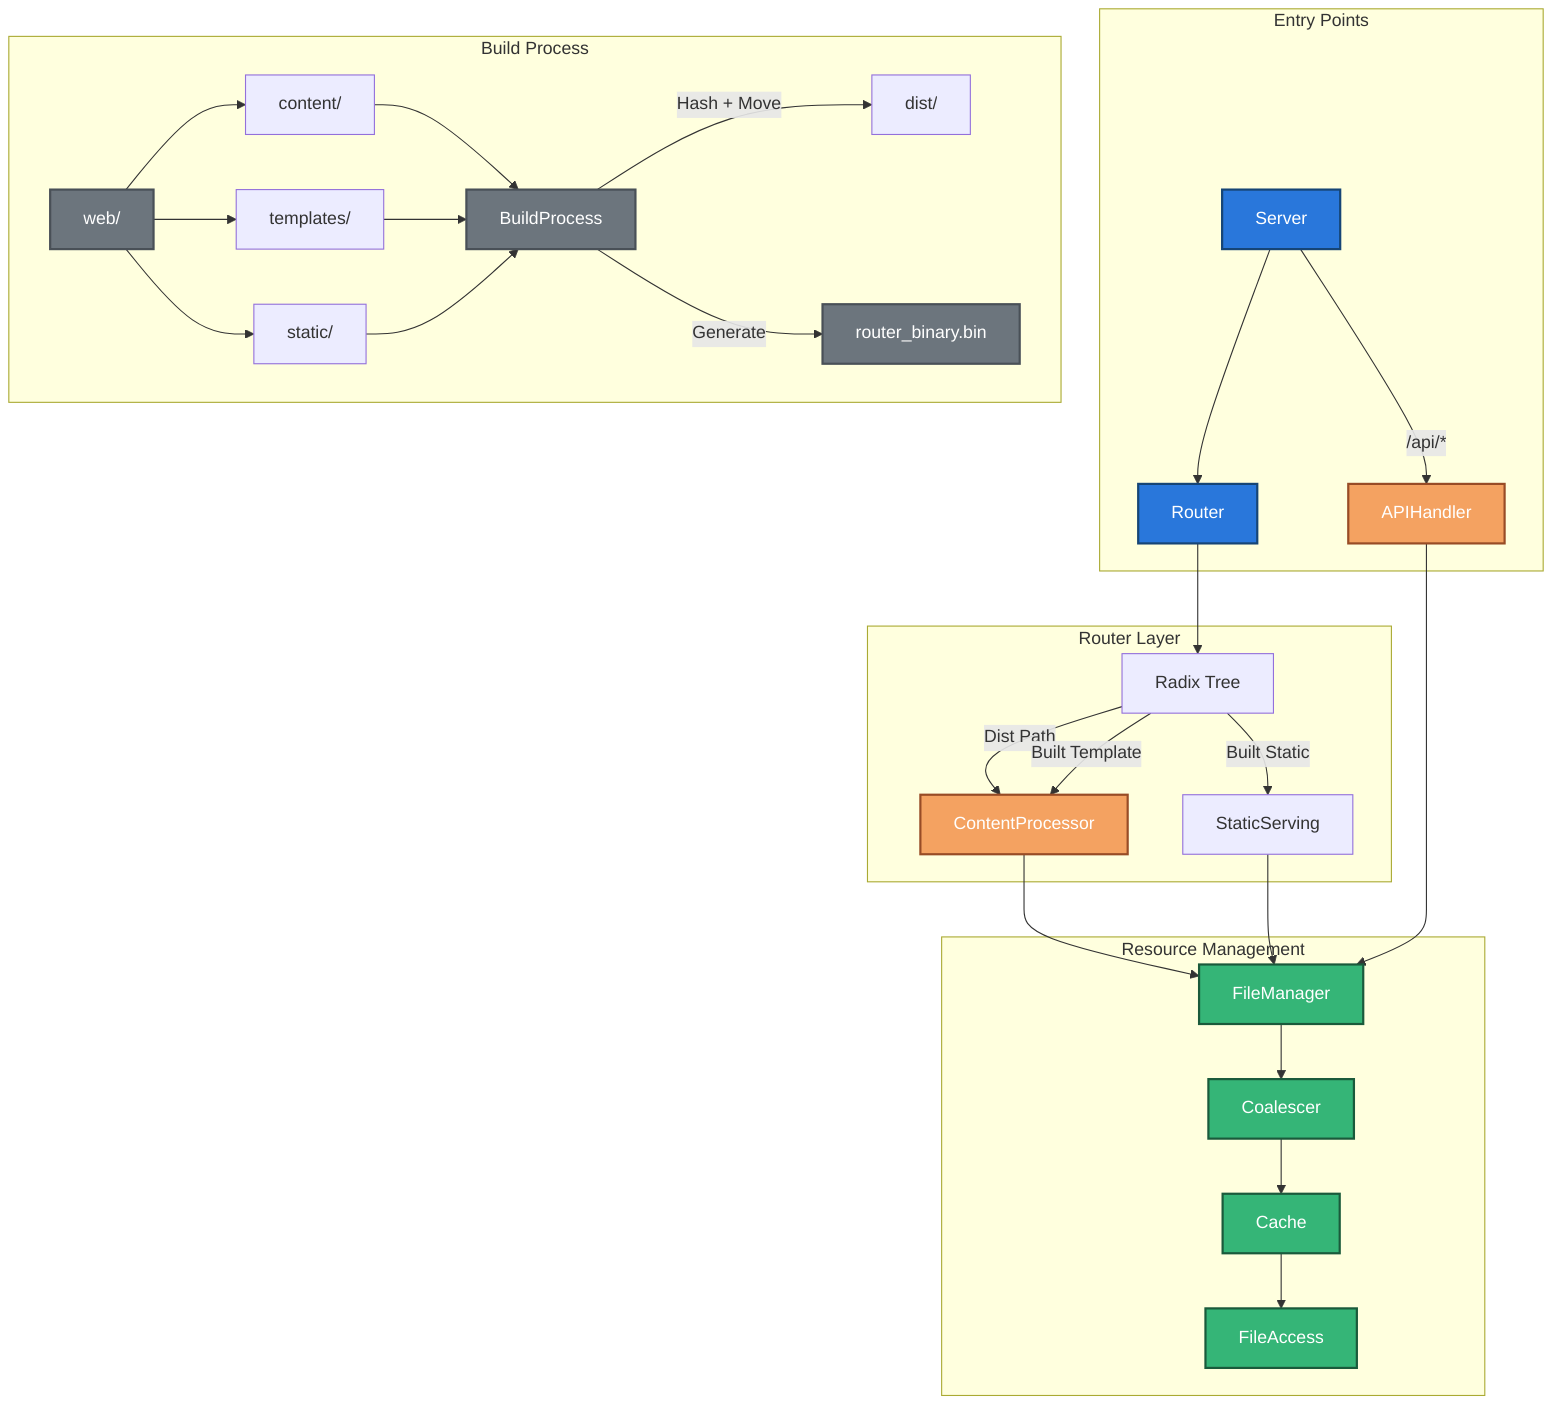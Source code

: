 flowchart TD
    subgraph EntryPoints["Entry Points"]
        Server[Server]
        Server --> Router
        Server --> |/api/*| APIHandler
    end

    subgraph RoutingLayer["Router Layer"]
        Router --> RadixTree[Radix Tree]
        RadixTree --> |Dist Path| ContentProcessor
        RadixTree --> |Built Template| ContentProcessor
        RadixTree --> |Built Static| StaticServing
    end

    subgraph BuildTime["Build Process"]
        WebDir["web/"]
        WebDir --> ContentDir["content/"]
        WebDir --> TemplatesDir["templates/"]
        WebDir --> StaticDir["static/"]
        ContentDir & TemplatesDir & StaticDir --> BuildProcess
        BuildProcess --> |"Hash + Move"| DistDir["dist/"]
        BuildProcess --> |"Generate"| RouterBin["router_binary.bin"]
    end

    subgraph ResourceLayer["Resource Management"]
        ContentProcessor & StaticServing & APIHandler --> FileManager
        FileManager --> Coalescer
        Coalescer --> Cache
        Cache --> FileAccess
    end

    classDef primary fill:#2977db,stroke:#164576,stroke-width:2px,color:#fff
    classDef secondary fill:#35b577,stroke:#1a5a3b,stroke-width:2px,color:#fff
    classDef tertiary fill:#f4a261,stroke:#984c26,stroke-width:2px,color:#fff
    classDef build fill:#6c757d,stroke:#495057,stroke-width:2px,color:#fff
    
    class Server,Router primary
    class FileManager,Coalescer,Cache,FileAccess secondary
    class ContentProcessor,APIHandler tertiary
    class BuildProcess,RouterBin,WebDir build